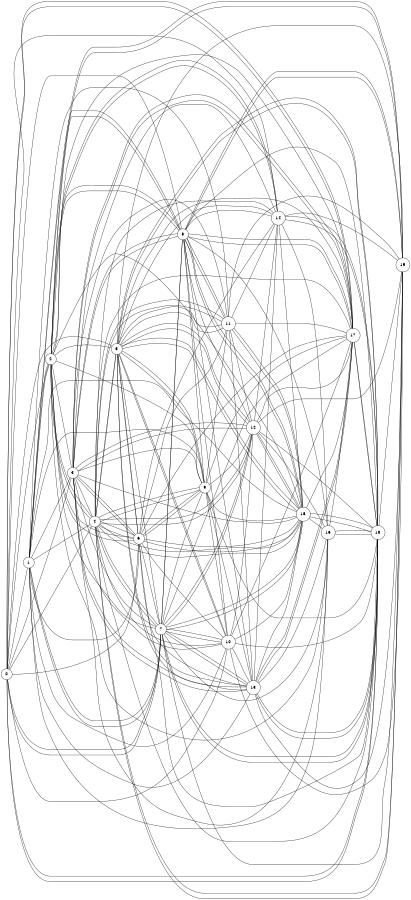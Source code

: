 graph unix {
	graph [ dpi = 300 ];
	node [shape=circle];
	size="6,6";
	rankdir="LR";

	0 -- 1
	0 -- 2
	0 -- 3
	0 -- 4
	0 -- 5
	0 -- 6
	0 -- 7
	0 -- 7
	0 -- 8
	0 -- 10
	0 -- 14
	0 -- 17
	0 -- 17
	0 -- 18
	0 -- 18
	1 -- 2
	1 -- 2
	1 -- 3
	1 -- 4
	1 -- 6
	1 -- 7
	1 -- 7
	1 -- 8
	1 -- 8
	1 -- 9
	1 -- 10
	1 -- 11
	1 -- 13
	1 -- 15
	1 -- 16
	2 -- 3
	2 -- 4
	2 -- 4
	2 -- 5
	2 -- 6
	2 -- 6
	2 -- 7
	2 -- 8
	2 -- 8
	2 -- 9
	2 -- 14
	2 -- 14
	2 -- 15
	2 -- 16
	2 -- 17
	2 -- 19
	2 -- 19
	3 -- 4
	3 -- 6
	3 -- 6
	3 -- 7
	3 -- 8
	3 -- 8
	3 -- 9
	3 -- 10
	3 -- 11
	3 -- 12
	3 -- 12
	3 -- 13
	3 -- 13
	3 -- 14
	3 -- 15
	3 -- 16
	3 -- 17
	3 -- 17
	4 -- 5
	4 -- 5
	4 -- 6
	4 -- 6
	4 -- 7
	4 -- 7
	4 -- 9
	4 -- 9
	4 -- 10
	4 -- 11
	4 -- 11
	4 -- 12
	4 -- 12
	4 -- 14
	4 -- 15
	4 -- 15
	4 -- 17
	4 -- 18
	4 -- 19
	4 -- 19
	5 -- 6
	5 -- 6
	5 -- 7
	5 -- 9
	5 -- 9
	5 -- 10
	5 -- 10
	5 -- 11
	5 -- 11
	5 -- 12
	5 -- 12
	5 -- 13
	5 -- 13
	5 -- 14
	5 -- 15
	5 -- 15
	5 -- 17
	5 -- 18
	5 -- 18
	5 -- 19
	6 -- 7
	6 -- 9
	6 -- 9
	6 -- 10
	6 -- 11
	6 -- 13
	6 -- 14
	6 -- 15
	6 -- 15
	6 -- 17
	6 -- 18
	7 -- 8
	7 -- 8
	7 -- 9
	7 -- 10
	7 -- 10
	7 -- 12
	7 -- 12
	7 -- 13
	7 -- 13
	7 -- 15
	7 -- 15
	7 -- 16
	7 -- 17
	7 -- 18
	7 -- 18
	7 -- 19
	8 -- 9
	8 -- 10
	8 -- 11
	8 -- 11
	8 -- 12
	8 -- 13
	8 -- 14
	8 -- 15
	8 -- 15
	8 -- 16
	8 -- 17
	8 -- 17
	8 -- 18
	8 -- 19
	8 -- 19
	9 -- 10
	9 -- 11
	9 -- 12
	9 -- 13
	9 -- 15
	9 -- 17
	9 -- 18
	10 -- 12
	10 -- 13
	10 -- 15
	10 -- 17
	10 -- 18
	10 -- 19
	11 -- 12
	11 -- 13
	11 -- 14
	11 -- 15
	11 -- 15
	11 -- 17
	11 -- 19
	12 -- 14
	12 -- 15
	12 -- 15
	12 -- 16
	12 -- 17
	12 -- 18
	12 -- 19
	13 -- 14
	13 -- 15
	13 -- 16
	13 -- 17
	13 -- 17
	13 -- 18
	13 -- 18
	13 -- 19
	14 -- 15
	14 -- 16
	14 -- 18
	14 -- 18
	14 -- 19
	15 -- 16
	15 -- 17
	15 -- 18
	15 -- 18
	16 -- 17
	16 -- 18
	16 -- 18
	17 -- 18
	17 -- 18
	18 -- 19
}
